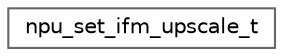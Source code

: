 digraph "Graphical Class Hierarchy"
{
 // LATEX_PDF_SIZE
  bgcolor="transparent";
  edge [fontname=Helvetica,fontsize=10,labelfontname=Helvetica,labelfontsize=10];
  node [fontname=Helvetica,fontsize=10,shape=box,height=0.2,width=0.4];
  rankdir="LR";
  Node0 [id="Node000000",label="npu_set_ifm_upscale_t",height=0.2,width=0.4,color="grey40", fillcolor="white", style="filled",URL="$structnpu__set__ifm__upscale__t.html",tooltip=" "];
}
